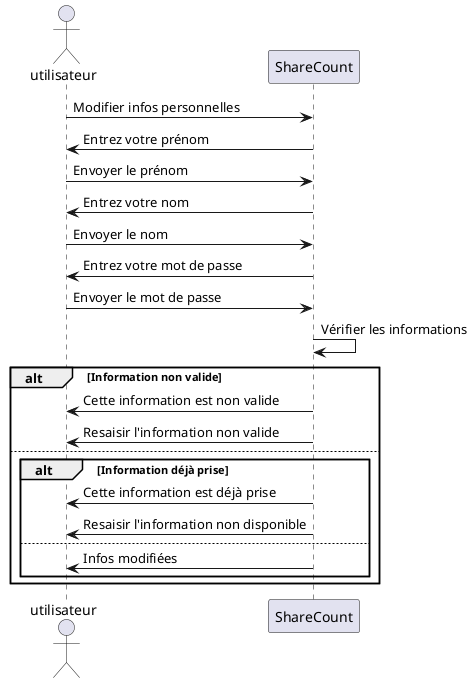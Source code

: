 @startuml  Créer compte personnel

actor utilisateur as u
participant ShareCount as sc

u -> sc : Modifier infos personnelles
sc -> u : Entrez votre prénom
u -> sc : Envoyer le prénom
sc -> u : Entrez votre nom
u -> sc : Envoyer le nom
sc -> u : Entrez votre mot de passe
u -> sc : Envoyer le mot de passe
sc -> sc : Vérifier les informations

alt Information non valide
sc -> u : Cette information est non valide
sc -> u : Resaisir l'information non valide
else

alt Information déjà prise
sc -> u : Cette information est déjà prise
sc -> u : Resaisir l'information non disponible
else

sc -> u : Infos modifiées

end

end

@enduml